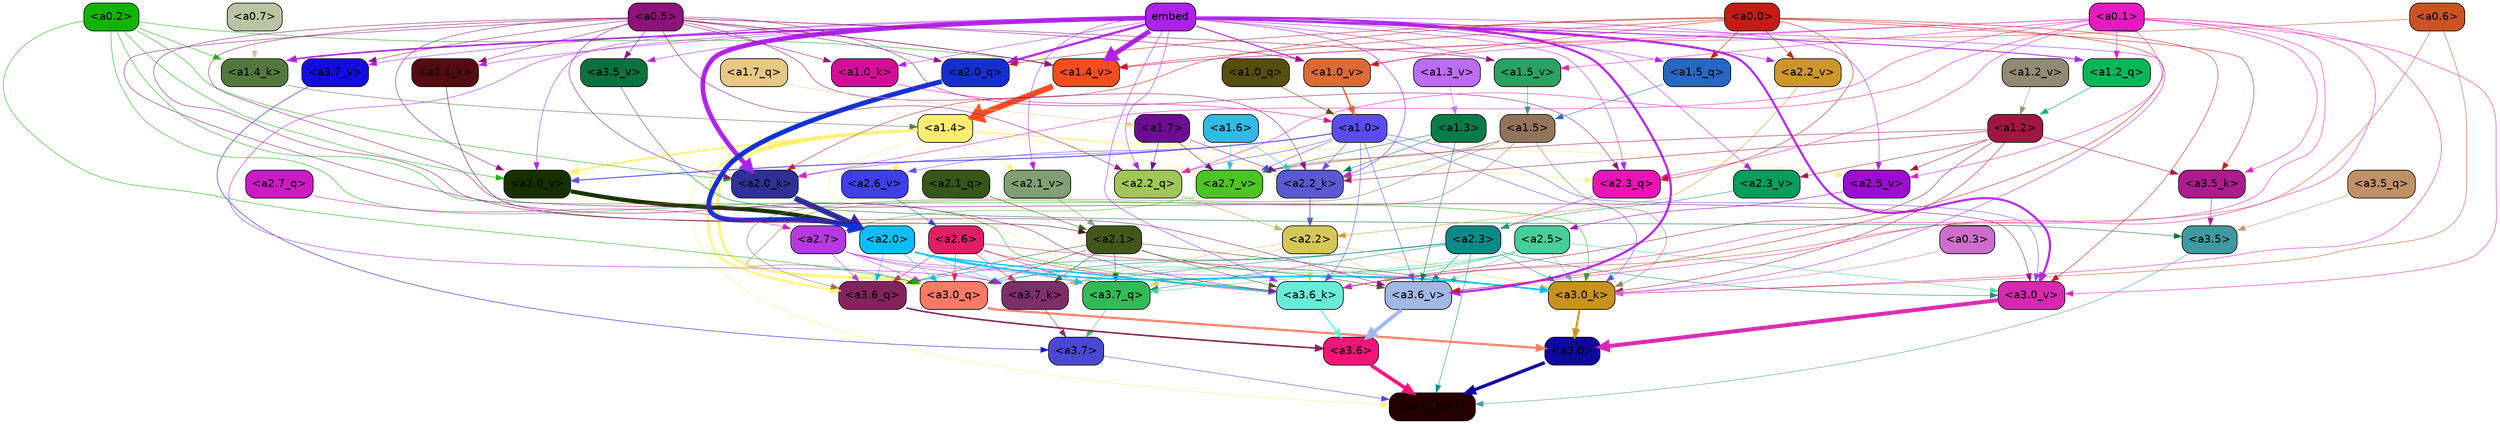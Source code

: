 strict digraph "" {
	graph [bgcolor=transparent,
		layout=dot,
		overlap=false,
		splines=true
	];
	"<a3.7>"	[color=black,
		fillcolor="#4948d4",
		fontname=Helvetica,
		shape=box,
		style="filled, rounded"];
	"<resid_post>"	[color=black,
		fillcolor="#250001",
		fontname=Helvetica,
		shape=box,
		style="filled, rounded"];
	"<a3.7>" -> "<resid_post>"	[color="#4948d4",
		penwidth=0.6];
	"<a3.6>"	[color=black,
		fillcolor="#f81378",
		fontname=Helvetica,
		shape=box,
		style="filled, rounded"];
	"<a3.6>" -> "<resid_post>"	[color="#f81378",
		penwidth=4.646730065345764];
	"<a3.5>"	[color=black,
		fillcolor="#3f99a0",
		fontname=Helvetica,
		shape=box,
		style="filled, rounded"];
	"<a3.5>" -> "<resid_post>"	[color="#3f99a0",
		penwidth=0.6];
	"<a3.0>"	[color=black,
		fillcolor="#0f089d",
		fontname=Helvetica,
		shape=box,
		style="filled, rounded"];
	"<a3.0>" -> "<resid_post>"	[color="#0f089d",
		penwidth=4.323132634162903];
	"<a2.3>"	[color=black,
		fillcolor="#0b8b87",
		fontname=Helvetica,
		shape=box,
		style="filled, rounded"];
	"<a2.3>" -> "<resid_post>"	[color="#0b8b87",
		penwidth=0.6];
	"<a3.7_q>"	[color=black,
		fillcolor="#33ba57",
		fontname=Helvetica,
		shape=box,
		style="filled, rounded"];
	"<a2.3>" -> "<a3.7_q>"	[color="#0b8b87",
		penwidth=0.6];
	"<a3.6_q>"	[color=black,
		fillcolor="#83235c",
		fontname=Helvetica,
		shape=box,
		style="filled, rounded"];
	"<a2.3>" -> "<a3.6_q>"	[color="#0b8b87",
		penwidth=0.6];
	"<a3.0_q>"	[color=black,
		fillcolor="#fb7b66",
		fontname=Helvetica,
		shape=box,
		style="filled, rounded"];
	"<a2.3>" -> "<a3.0_q>"	[color="#0b8b87",
		penwidth=0.6];
	"<a3.7_k>"	[color=black,
		fillcolor="#7d2e69",
		fontname=Helvetica,
		shape=box,
		style="filled, rounded"];
	"<a2.3>" -> "<a3.7_k>"	[color="#0b8b87",
		penwidth=0.6];
	"<a3.0_k>"	[color=black,
		fillcolor="#c7921d",
		fontname=Helvetica,
		shape=box,
		style="filled, rounded"];
	"<a2.3>" -> "<a3.0_k>"	[color="#0b8b87",
		penwidth=0.6];
	"<a3.6_v>"	[color=black,
		fillcolor="#a1b7e4",
		fontname=Helvetica,
		shape=box,
		style="filled, rounded"];
	"<a2.3>" -> "<a3.6_v>"	[color="#0b8b87",
		penwidth=0.6];
	"<a3.0_v>"	[color=black,
		fillcolor="#d529af",
		fontname=Helvetica,
		shape=box,
		style="filled, rounded"];
	"<a2.3>" -> "<a3.0_v>"	[color="#0b8b87",
		penwidth=0.6];
	"<a1.4>"	[color=black,
		fillcolor="#fded6f",
		fontname=Helvetica,
		shape=box,
		style="filled, rounded"];
	"<a1.4>" -> "<resid_post>"	[color="#fded6f",
		penwidth=0.6];
	"<a1.4>" -> "<a3.7_q>"	[color="#fded6f",
		penwidth=0.6];
	"<a1.4>" -> "<a3.6_q>"	[color="#fded6f",
		penwidth=2.700703263282776];
	"<a1.4>" -> "<a3.0_q>"	[color="#fded6f",
		penwidth=3.34255850315094];
	"<a2.3_q>"	[color=black,
		fillcolor="#ed13b5",
		fontname=Helvetica,
		shape=box,
		style="filled, rounded"];
	"<a1.4>" -> "<a2.3_q>"	[color="#fded6f",
		penwidth=0.6];
	"<a2.2_k>"	[color=black,
		fillcolor="#5a59d1",
		fontname=Helvetica,
		shape=box,
		style="filled, rounded"];
	"<a1.4>" -> "<a2.2_k>"	[color="#fded6f",
		penwidth=0.6];
	"<a2.7_v>"	[color=black,
		fillcolor="#4cc423",
		fontname=Helvetica,
		shape=box,
		style="filled, rounded"];
	"<a1.4>" -> "<a2.7_v>"	[color="#fded6f",
		penwidth=0.6];
	"<a2.6_v>"	[color=black,
		fillcolor="#3f3fe8",
		fontname=Helvetica,
		shape=box,
		style="filled, rounded"];
	"<a1.4>" -> "<a2.6_v>"	[color="#fded6f",
		penwidth=0.6];
	"<a2.5_v>"	[color=black,
		fillcolor="#9c0cd3",
		fontname=Helvetica,
		shape=box,
		style="filled, rounded"];
	"<a1.4>" -> "<a2.5_v>"	[color="#fded6f",
		penwidth=0.6];
	"<a2.1_v>"	[color=black,
		fillcolor="#80a073",
		fontname=Helvetica,
		shape=box,
		style="filled, rounded"];
	"<a1.4>" -> "<a2.1_v>"	[color="#fded6f",
		penwidth=0.6];
	"<a2.0_v>"	[color=black,
		fillcolor="#163100",
		fontname=Helvetica,
		shape=box,
		style="filled, rounded"];
	"<a1.4>" -> "<a2.0_v>"	[color="#fded6f",
		penwidth=2.387977123260498];
	"<a3.7_q>" -> "<a3.7>"	[color="#33ba57",
		penwidth=0.6];
	"<a3.6_q>" -> "<a3.6>"	[color="#83235c",
		penwidth=2.03758105635643];
	"<a3.5_q>"	[color=black,
		fillcolor="#c09166",
		fontname=Helvetica,
		shape=box,
		style="filled, rounded"];
	"<a3.5_q>" -> "<a3.5>"	[color="#c09166",
		penwidth=0.6];
	"<a3.0_q>" -> "<a3.0>"	[color="#fb7b66",
		penwidth=2.8638100624084473];
	"<a3.7_k>" -> "<a3.7>"	[color="#7d2e69",
		penwidth=0.6];
	"<a3.6_k>"	[color=black,
		fillcolor="#69ecd7",
		fontname=Helvetica,
		shape=box,
		style="filled, rounded"];
	"<a3.6_k>" -> "<a3.6>"	[color="#69ecd7",
		penwidth=2.174198240041733];
	"<a3.5_k>"	[color=black,
		fillcolor="#ad1b8c",
		fontname=Helvetica,
		shape=box,
		style="filled, rounded"];
	"<a3.5_k>" -> "<a3.5>"	[color="#ad1b8c",
		penwidth=0.6];
	"<a3.0_k>" -> "<a3.0>"	[color="#c7921d",
		penwidth=2.6274144649505615];
	"<a3.7_v>"	[color=black,
		fillcolor="#130ce0",
		fontname=Helvetica,
		shape=box,
		style="filled, rounded"];
	"<a3.7_v>" -> "<a3.7>"	[color="#130ce0",
		penwidth=0.6];
	"<a3.6_v>" -> "<a3.6>"	[color="#a1b7e4",
		penwidth=5.002329230308533];
	"<a3.5_v>"	[color=black,
		fillcolor="#0c723d",
		fontname=Helvetica,
		shape=box,
		style="filled, rounded"];
	"<a3.5_v>" -> "<a3.5>"	[color="#0c723d",
		penwidth=0.6];
	"<a3.0_v>" -> "<a3.0>"	[color="#d529af",
		penwidth=5.188832879066467];
	"<a2.7>"	[color=black,
		fillcolor="#b738e1",
		fontname=Helvetica,
		shape=box,
		style="filled, rounded"];
	"<a2.7>" -> "<a3.7_q>"	[color="#b738e1",
		penwidth=0.6];
	"<a2.7>" -> "<a3.6_q>"	[color="#b738e1",
		penwidth=0.6];
	"<a2.7>" -> "<a3.0_q>"	[color="#b738e1",
		penwidth=0.6];
	"<a2.7>" -> "<a3.7_k>"	[color="#b738e1",
		penwidth=0.6];
	"<a2.7>" -> "<a3.0_k>"	[color="#b738e1",
		penwidth=0.6];
	"<a2.6>"	[color=black,
		fillcolor="#e01e66",
		fontname=Helvetica,
		shape=box,
		style="filled, rounded"];
	"<a2.6>" -> "<a3.7_q>"	[color="#e01e66",
		penwidth=0.6];
	"<a2.6>" -> "<a3.6_q>"	[color="#e01e66",
		penwidth=0.6];
	"<a2.6>" -> "<a3.0_q>"	[color="#e01e66",
		penwidth=0.6];
	"<a2.6>" -> "<a3.7_k>"	[color="#e01e66",
		penwidth=0.6];
	"<a2.6>" -> "<a3.6_k>"	[color="#e01e66",
		penwidth=0.6];
	"<a2.6>" -> "<a3.0_k>"	[color="#e01e66",
		penwidth=0.6];
	"<a2.5>"	[color=black,
		fillcolor="#47ce9a",
		fontname=Helvetica,
		shape=box,
		style="filled, rounded"];
	"<a2.5>" -> "<a3.7_q>"	[color="#47ce9a",
		penwidth=0.6];
	"<a2.5>" -> "<a3.0_q>"	[color="#47ce9a",
		penwidth=0.6];
	"<a2.5>" -> "<a3.7_k>"	[color="#47ce9a",
		penwidth=0.6];
	"<a2.5>" -> "<a3.6_k>"	[color="#47ce9a",
		penwidth=0.6];
	"<a2.5>" -> "<a3.0_k>"	[color="#47ce9a",
		penwidth=0.6];
	"<a2.5>" -> "<a3.6_v>"	[color="#47ce9a",
		penwidth=0.6];
	"<a2.5>" -> "<a3.0_v>"	[color="#47ce9a",
		penwidth=0.6];
	"<a2.2>"	[color=black,
		fillcolor="#d4c658",
		fontname=Helvetica,
		shape=box,
		style="filled, rounded"];
	"<a2.2>" -> "<a3.7_q>"	[color="#d4c658",
		penwidth=0.6];
	"<a2.2>" -> "<a3.7_k>"	[color="#d4c658",
		penwidth=0.6];
	"<a2.2>" -> "<a3.6_k>"	[color="#d4c658",
		penwidth=0.6];
	"<a2.2>" -> "<a3.0_k>"	[color="#d4c658",
		penwidth=0.6];
	"<a2.2>" -> "<a3.6_v>"	[color="#d4c658",
		penwidth=0.6];
	"<a2.1>"	[color=black,
		fillcolor="#43571b",
		fontname=Helvetica,
		shape=box,
		style="filled, rounded"];
	"<a2.1>" -> "<a3.7_q>"	[color="#43571b",
		penwidth=0.6];
	"<a2.1>" -> "<a3.6_q>"	[color="#43571b",
		penwidth=0.6];
	"<a2.1>" -> "<a3.0_q>"	[color="#43571b",
		penwidth=0.6];
	"<a2.1>" -> "<a3.7_k>"	[color="#43571b",
		penwidth=0.6];
	"<a2.1>" -> "<a3.6_k>"	[color="#43571b",
		penwidth=0.6];
	"<a2.1>" -> "<a3.0_k>"	[color="#43571b",
		penwidth=0.6];
	"<a2.1>" -> "<a3.6_v>"	[color="#43571b",
		penwidth=0.6];
	"<a2.0>"	[color=black,
		fillcolor="#08bef7",
		fontname=Helvetica,
		shape=box,
		style="filled, rounded"];
	"<a2.0>" -> "<a3.7_q>"	[color="#08bef7",
		penwidth=0.6];
	"<a2.0>" -> "<a3.6_q>"	[color="#08bef7",
		penwidth=0.6];
	"<a2.0>" -> "<a3.0_q>"	[color="#08bef7",
		penwidth=0.6];
	"<a2.0>" -> "<a3.7_k>"	[color="#08bef7",
		penwidth=0.6];
	"<a2.0>" -> "<a3.6_k>"	[color="#08bef7",
		penwidth=1.6454488784074783];
	"<a2.0>" -> "<a3.0_k>"	[color="#08bef7",
		penwidth=2.2218968719244003];
	"<a1.5>"	[color=black,
		fillcolor="#92745c",
		fontname=Helvetica,
		shape=box,
		style="filled, rounded"];
	"<a1.5>" -> "<a3.6_q>"	[color="#92745c",
		penwidth=0.6];
	"<a1.5>" -> "<a3.0_q>"	[color="#92745c",
		penwidth=0.6];
	"<a1.5>" -> "<a3.0_k>"	[color="#92745c",
		penwidth=0.6];
	"<a1.5>" -> "<a2.2_k>"	[color="#92745c",
		penwidth=0.6];
	"<a1.5>" -> "<a2.7_v>"	[color="#92745c",
		penwidth=0.6];
	"<a0.2>"	[color=black,
		fillcolor="#12b401",
		fontname=Helvetica,
		shape=box,
		style="filled, rounded"];
	"<a0.2>" -> "<a3.0_q>"	[color="#12b401",
		penwidth=0.6];
	"<a0.2>" -> "<a3.6_k>"	[color="#12b401",
		penwidth=0.6];
	"<a0.2>" -> "<a3.0_k>"	[color="#12b401",
		penwidth=0.6];
	"<a2.0_k>"	[color=black,
		fillcolor="#2d3096",
		fontname=Helvetica,
		shape=box,
		style="filled, rounded"];
	"<a0.2>" -> "<a2.0_k>"	[color="#12b401",
		penwidth=0.6];
	"<a0.2>" -> "<a2.0_v>"	[color="#12b401",
		penwidth=0.6];
	"<a1.4_k>"	[color=black,
		fillcolor="#53783e",
		fontname=Helvetica,
		shape=box,
		style="filled, rounded"];
	"<a0.2>" -> "<a1.4_k>"	[color="#12b401",
		penwidth=0.6];
	"<a1.4_v>"	[color=black,
		fillcolor="#f64c20",
		fontname=Helvetica,
		shape=box,
		style="filled, rounded"];
	"<a0.2>" -> "<a1.4_v>"	[color="#12b401",
		penwidth=0.6];
	embed	[color=black,
		fillcolor="#ae21e8",
		fontname=Helvetica,
		shape=box,
		style="filled, rounded"];
	embed -> "<a3.7_k>"	[color="#ae21e8",
		penwidth=0.6];
	embed -> "<a3.6_k>"	[color="#ae21e8",
		penwidth=0.6];
	embed -> "<a3.0_k>"	[color="#ae21e8",
		penwidth=0.6];
	embed -> "<a3.7_v>"	[color="#ae21e8",
		penwidth=0.6];
	embed -> "<a3.6_v>"	[color="#ae21e8",
		penwidth=2.8301228284835815];
	embed -> "<a3.5_v>"	[color="#ae21e8",
		penwidth=0.6];
	embed -> "<a3.0_v>"	[color="#ae21e8",
		penwidth=2.7660785913467407];
	embed -> "<a2.3_q>"	[color="#ae21e8",
		penwidth=0.6];
	"<a2.2_q>"	[color=black,
		fillcolor="#a0c657",
		fontname=Helvetica,
		shape=box,
		style="filled, rounded"];
	embed -> "<a2.2_q>"	[color="#ae21e8",
		penwidth=0.6];
	"<a2.0_q>"	[color=black,
		fillcolor="#1230d0",
		fontname=Helvetica,
		shape=box,
		style="filled, rounded"];
	embed -> "<a2.0_q>"	[color="#ae21e8",
		penwidth=2.918822765350342];
	embed -> "<a2.2_k>"	[color="#ae21e8",
		penwidth=0.7099294662475586];
	"<a2.1_k>"	[color=black,
		fillcolor="#540b11",
		fontname=Helvetica,
		shape=box,
		style="filled, rounded"];
	embed -> "<a2.1_k>"	[color="#ae21e8",
		penwidth=0.6];
	embed -> "<a2.0_k>"	[color="#ae21e8",
		penwidth=6.075345039367676];
	embed -> "<a2.5_v>"	[color="#ae21e8",
		penwidth=0.6];
	"<a2.3_v>"	[color=black,
		fillcolor="#079d5c",
		fontname=Helvetica,
		shape=box,
		style="filled, rounded"];
	embed -> "<a2.3_v>"	[color="#ae21e8",
		penwidth=0.6];
	"<a2.2_v>"	[color=black,
		fillcolor="#ce9629",
		fontname=Helvetica,
		shape=box,
		style="filled, rounded"];
	embed -> "<a2.2_v>"	[color="#ae21e8",
		penwidth=0.6909599304199219];
	embed -> "<a2.1_v>"	[color="#ae21e8",
		penwidth=0.6];
	embed -> "<a2.0_v>"	[color="#ae21e8",
		penwidth=0.6];
	"<a1.5_q>"	[color=black,
		fillcolor="#2667c3",
		fontname=Helvetica,
		shape=box,
		style="filled, rounded"];
	embed -> "<a1.5_q>"	[color="#ae21e8",
		penwidth=0.6];
	"<a1.2_q>"	[color=black,
		fillcolor="#04b85a",
		fontname=Helvetica,
		shape=box,
		style="filled, rounded"];
	embed -> "<a1.2_q>"	[color="#ae21e8",
		penwidth=1.1075286865234375];
	embed -> "<a1.4_k>"	[color="#ae21e8",
		penwidth=2.043105125427246];
	"<a1.0_k>"	[color=black,
		fillcolor="#d60c98",
		fontname=Helvetica,
		shape=box,
		style="filled, rounded"];
	embed -> "<a1.0_k>"	[color="#ae21e8",
		penwidth=0.6];
	"<a1.5_v>"	[color=black,
		fillcolor="#29a263",
		fontname=Helvetica,
		shape=box,
		style="filled, rounded"];
	embed -> "<a1.5_v>"	[color="#ae21e8",
		penwidth=0.6];
	embed -> "<a1.4_v>"	[color="#ae21e8",
		penwidth=6.46385931968689];
	"<a1.0_v>"	[color=black,
		fillcolor="#dc6a37",
		fontname=Helvetica,
		shape=box,
		style="filled, rounded"];
	embed -> "<a1.0_v>"	[color="#ae21e8",
		penwidth=1.273291826248169];
	"<a1.2>"	[color=black,
		fillcolor="#a11542",
		fontname=Helvetica,
		shape=box,
		style="filled, rounded"];
	"<a1.2>" -> "<a3.6_k>"	[color="#a11542",
		penwidth=0.6];
	"<a1.2>" -> "<a3.5_k>"	[color="#a11542",
		penwidth=0.6];
	"<a1.2>" -> "<a3.0_k>"	[color="#a11542",
		penwidth=0.6];
	"<a1.2>" -> "<a2.2_k>"	[color="#a11542",
		penwidth=0.6];
	"<a1.2>" -> "<a2.7_v>"	[color="#a11542",
		penwidth=0.6];
	"<a1.2>" -> "<a2.5_v>"	[color="#a11542",
		penwidth=0.6];
	"<a1.2>" -> "<a2.3_v>"	[color="#a11542",
		penwidth=0.6];
	"<a1.0>"	[color=black,
		fillcolor="#5b4cef",
		fontname=Helvetica,
		shape=box,
		style="filled, rounded"];
	"<a1.0>" -> "<a3.6_k>"	[color="#5b4cef",
		penwidth=0.6];
	"<a1.0>" -> "<a3.0_k>"	[color="#5b4cef",
		penwidth=0.6];
	"<a1.0>" -> "<a3.6_v>"	[color="#5b4cef",
		penwidth=0.6];
	"<a1.0>" -> "<a3.0_v>"	[color="#5b4cef",
		penwidth=0.6];
	"<a1.0>" -> "<a2.2_q>"	[color="#5b4cef",
		penwidth=0.6];
	"<a1.0>" -> "<a2.2_k>"	[color="#5b4cef",
		penwidth=0.6];
	"<a1.0>" -> "<a2.0_k>"	[color="#5b4cef",
		penwidth=0.6];
	"<a1.0>" -> "<a2.7_v>"	[color="#5b4cef",
		penwidth=0.6];
	"<a1.0>" -> "<a2.6_v>"	[color="#5b4cef",
		penwidth=0.6];
	"<a1.0>" -> "<a2.0_v>"	[color="#5b4cef",
		penwidth=1.2435333728790283];
	"<a0.6>"	[color=black,
		fillcolor="#cb5323",
		fontname=Helvetica,
		shape=box,
		style="filled, rounded"];
	"<a0.6>" -> "<a3.6_k>"	[color="#cb5323",
		penwidth=0.6];
	"<a0.6>" -> "<a3.0_k>"	[color="#cb5323",
		penwidth=0.6];
	"<a0.6>" -> "<a1.4_v>"	[color="#cb5323",
		penwidth=0.6];
	"<a0.5>"	[color=black,
		fillcolor="#8e1279",
		fontname=Helvetica,
		shape=box,
		style="filled, rounded"];
	"<a0.5>" -> "<a3.6_k>"	[color="#8e1279",
		penwidth=0.6];
	"<a0.5>" -> "<a3.7_v>"	[color="#8e1279",
		penwidth=0.6];
	"<a0.5>" -> "<a3.6_v>"	[color="#8e1279",
		penwidth=0.6];
	"<a0.5>" -> "<a3.5_v>"	[color="#8e1279",
		penwidth=0.6];
	"<a0.5>" -> "<a3.0_v>"	[color="#8e1279",
		penwidth=0.6124261617660522];
	"<a0.5>" -> "<a2.3_q>"	[color="#8e1279",
		penwidth=0.6];
	"<a0.5>" -> "<a2.2_q>"	[color="#8e1279",
		penwidth=0.6];
	"<a0.5>" -> "<a2.0_q>"	[color="#8e1279",
		penwidth=0.6];
	"<a0.5>" -> "<a2.2_k>"	[color="#8e1279",
		penwidth=0.6];
	"<a0.5>" -> "<a2.1_k>"	[color="#8e1279",
		penwidth=0.6];
	"<a0.5>" -> "<a2.0_k>"	[color="#8e1279",
		penwidth=0.6112704277038574];
	"<a0.5>" -> "<a2.0_v>"	[color="#8e1279",
		penwidth=0.6];
	"<a0.5>" -> "<a1.0_k>"	[color="#8e1279",
		penwidth=0.6];
	"<a0.5>" -> "<a1.5_v>"	[color="#8e1279",
		penwidth=0.6];
	"<a0.5>" -> "<a1.4_v>"	[color="#8e1279",
		penwidth=0.9145197868347168];
	"<a0.5>" -> "<a1.0_v>"	[color="#8e1279",
		penwidth=0.6];
	"<a0.1>"	[color=black,
		fillcolor="#e61ac1",
		fontname=Helvetica,
		shape=box,
		style="filled, rounded"];
	"<a0.1>" -> "<a3.6_k>"	[color="#e61ac1",
		penwidth=0.6];
	"<a0.1>" -> "<a3.5_k>"	[color="#e61ac1",
		penwidth=0.6];
	"<a0.1>" -> "<a3.0_k>"	[color="#e61ac1",
		penwidth=0.6];
	"<a0.1>" -> "<a3.6_v>"	[color="#e61ac1",
		penwidth=0.6];
	"<a0.1>" -> "<a3.0_v>"	[color="#e61ac1",
		penwidth=0.6];
	"<a0.1>" -> "<a2.3_q>"	[color="#e61ac1",
		penwidth=0.6];
	"<a0.1>" -> "<a2.2_q>"	[color="#e61ac1",
		penwidth=0.6];
	"<a0.1>" -> "<a2.0_k>"	[color="#e61ac1",
		penwidth=0.6];
	"<a0.1>" -> "<a2.5_v>"	[color="#e61ac1",
		penwidth=0.6];
	"<a0.1>" -> "<a1.2_q>"	[color="#e61ac1",
		penwidth=0.6];
	"<a0.1>" -> "<a1.5_v>"	[color="#e61ac1",
		penwidth=0.6];
	"<a0.1>" -> "<a1.4_v>"	[color="#e61ac1",
		penwidth=0.6];
	"<a0.1>" -> "<a1.0_v>"	[color="#e61ac1",
		penwidth=0.6];
	"<a0.0>"	[color=black,
		fillcolor="#c41c14",
		fontname=Helvetica,
		shape=box,
		style="filled, rounded"];
	"<a0.0>" -> "<a3.5_k>"	[color="#c41c14",
		penwidth=0.6];
	"<a0.0>" -> "<a3.6_v>"	[color="#c41c14",
		penwidth=0.6];
	"<a0.0>" -> "<a3.0_v>"	[color="#c41c14",
		penwidth=0.6];
	"<a0.0>" -> "<a2.3_q>"	[color="#c41c14",
		penwidth=0.6];
	"<a0.0>" -> "<a2.0_q>"	[color="#c41c14",
		penwidth=0.6];
	"<a0.0>" -> "<a2.0_k>"	[color="#c41c14",
		penwidth=0.6];
	"<a0.0>" -> "<a2.2_v>"	[color="#c41c14",
		penwidth=0.6];
	"<a0.0>" -> "<a1.5_q>"	[color="#c41c14",
		penwidth=0.6];
	"<a0.0>" -> "<a1.4_v>"	[color="#c41c14",
		penwidth=0.6];
	"<a0.0>" -> "<a1.0_v>"	[color="#c41c14",
		penwidth=0.6];
	"<a0.3>"	[color=black,
		fillcolor="#cf6ccc",
		fontname=Helvetica,
		shape=box,
		style="filled, rounded"];
	"<a0.3>" -> "<a3.0_k>"	[color="#cf6ccc",
		penwidth=0.6];
	"<a1.3>"	[color=black,
		fillcolor="#097b48",
		fontname=Helvetica,
		shape=box,
		style="filled, rounded"];
	"<a1.3>" -> "<a3.6_v>"	[color="#097b48",
		penwidth=0.6];
	"<a1.3>" -> "<a2.2_k>"	[color="#097b48",
		penwidth=0.6];
	"<a1.3>" -> "<a2.7_v>"	[color="#097b48",
		penwidth=0.6];
	"<a2.7_q>"	[color=black,
		fillcolor="#ce19c7",
		fontname=Helvetica,
		shape=box,
		style="filled, rounded"];
	"<a2.7_q>" -> "<a2.7>"	[color="#ce19c7",
		penwidth=0.6];
	"<a2.3_q>" -> "<a2.3>"	[color="#ed13b5",
		penwidth=0.6];
	"<a2.2_q>" -> "<a2.2>"	[color="#a0c657",
		penwidth=0.8114519119262695];
	"<a2.1_q>"	[color=black,
		fillcolor="#345818",
		fontname=Helvetica,
		shape=box,
		style="filled, rounded"];
	"<a2.1_q>" -> "<a2.1>"	[color="#345818",
		penwidth=0.6];
	"<a2.0_q>" -> "<a2.0>"	[color="#1230d0",
		penwidth=6.2323237657547];
	"<a2.2_k>" -> "<a2.2>"	[color="#5a59d1",
		penwidth=0.9331893920898438];
	"<a2.1_k>" -> "<a2.1>"	[color="#540b11",
		penwidth=0.6];
	"<a2.0_k>" -> "<a2.0>"	[color="#2d3096",
		penwidth=7.158664226531982];
	"<a2.7_v>" -> "<a2.7>"	[color="#4cc423",
		penwidth=0.6];
	"<a2.6_v>" -> "<a2.6>"	[color="#3f3fe8",
		penwidth=0.6];
	"<a2.5_v>" -> "<a2.5>"	[color="#9c0cd3",
		penwidth=0.6657319068908691];
	"<a2.3_v>" -> "<a2.3>"	[color="#079d5c",
		penwidth=0.6];
	"<a2.2_v>" -> "<a2.2>"	[color="#ce9629",
		penwidth=0.6];
	"<a2.1_v>" -> "<a2.1>"	[color="#80a073",
		penwidth=0.6];
	"<a2.0_v>" -> "<a2.0>"	[color="#163100",
		penwidth=5.380099236965179];
	"<a1.7>"	[color=black,
		fillcolor="#6e0d92",
		fontname=Helvetica,
		shape=box,
		style="filled, rounded"];
	"<a1.7>" -> "<a2.2_q>"	[color="#6e0d92",
		penwidth=0.6];
	"<a1.7>" -> "<a2.2_k>"	[color="#6e0d92",
		penwidth=0.6];
	"<a1.7>" -> "<a2.7_v>"	[color="#6e0d92",
		penwidth=0.6];
	"<a1.6>"	[color=black,
		fillcolor="#32bae7",
		fontname=Helvetica,
		shape=box,
		style="filled, rounded"];
	"<a1.6>" -> "<a2.2_k>"	[color="#32bae7",
		penwidth=0.6];
	"<a1.6>" -> "<a2.7_v>"	[color="#32bae7",
		penwidth=0.6];
	"<a1.7_q>"	[color=black,
		fillcolor="#e8c883",
		fontname=Helvetica,
		shape=box,
		style="filled, rounded"];
	"<a1.7_q>" -> "<a1.7>"	[color="#e8c883",
		penwidth=0.6];
	"<a1.5_q>" -> "<a1.5>"	[color="#2667c3",
		penwidth=0.6];
	"<a1.2_q>" -> "<a1.2>"	[color="#04b85a",
		penwidth=0.6965713500976562];
	"<a1.0_q>"	[color=black,
		fillcolor="#554e0e",
		fontname=Helvetica,
		shape=box,
		style="filled, rounded"];
	"<a1.0_q>" -> "<a1.0>"	[color="#554e0e",
		penwidth=0.6];
	"<a1.4_k>" -> "<a1.4>"	[color="#53783e",
		penwidth=0.6];
	"<a1.0_k>" -> "<a1.0>"	[color="#d60c98",
		penwidth=0.6];
	"<a1.5_v>" -> "<a1.5>"	[color="#29a263",
		penwidth=0.6];
	"<a1.4_v>" -> "<a1.4>"	[color="#f64c20",
		penwidth=7.649995803833008];
	"<a1.3_v>"	[color=black,
		fillcolor="#be6bf5",
		fontname=Helvetica,
		shape=box,
		style="filled, rounded"];
	"<a1.3_v>" -> "<a1.3>"	[color="#be6bf5",
		penwidth=0.6];
	"<a1.2_v>"	[color=black,
		fillcolor="#928b74",
		fontname=Helvetica,
		shape=box,
		style="filled, rounded"];
	"<a1.2_v>" -> "<a1.2>"	[color="#928b74",
		penwidth=0.6];
	"<a1.0_v>" -> "<a1.0>"	[color="#dc6a37",
		penwidth=2.050852060317993];
	"<a0.7>"	[color=black,
		fillcolor="#bcc3a2",
		fontname=Helvetica,
		shape=box,
		style="filled, rounded"];
	"<a0.7>" -> "<a1.4_k>"	[color="#bcc3a2",
		penwidth=0.6];
}
